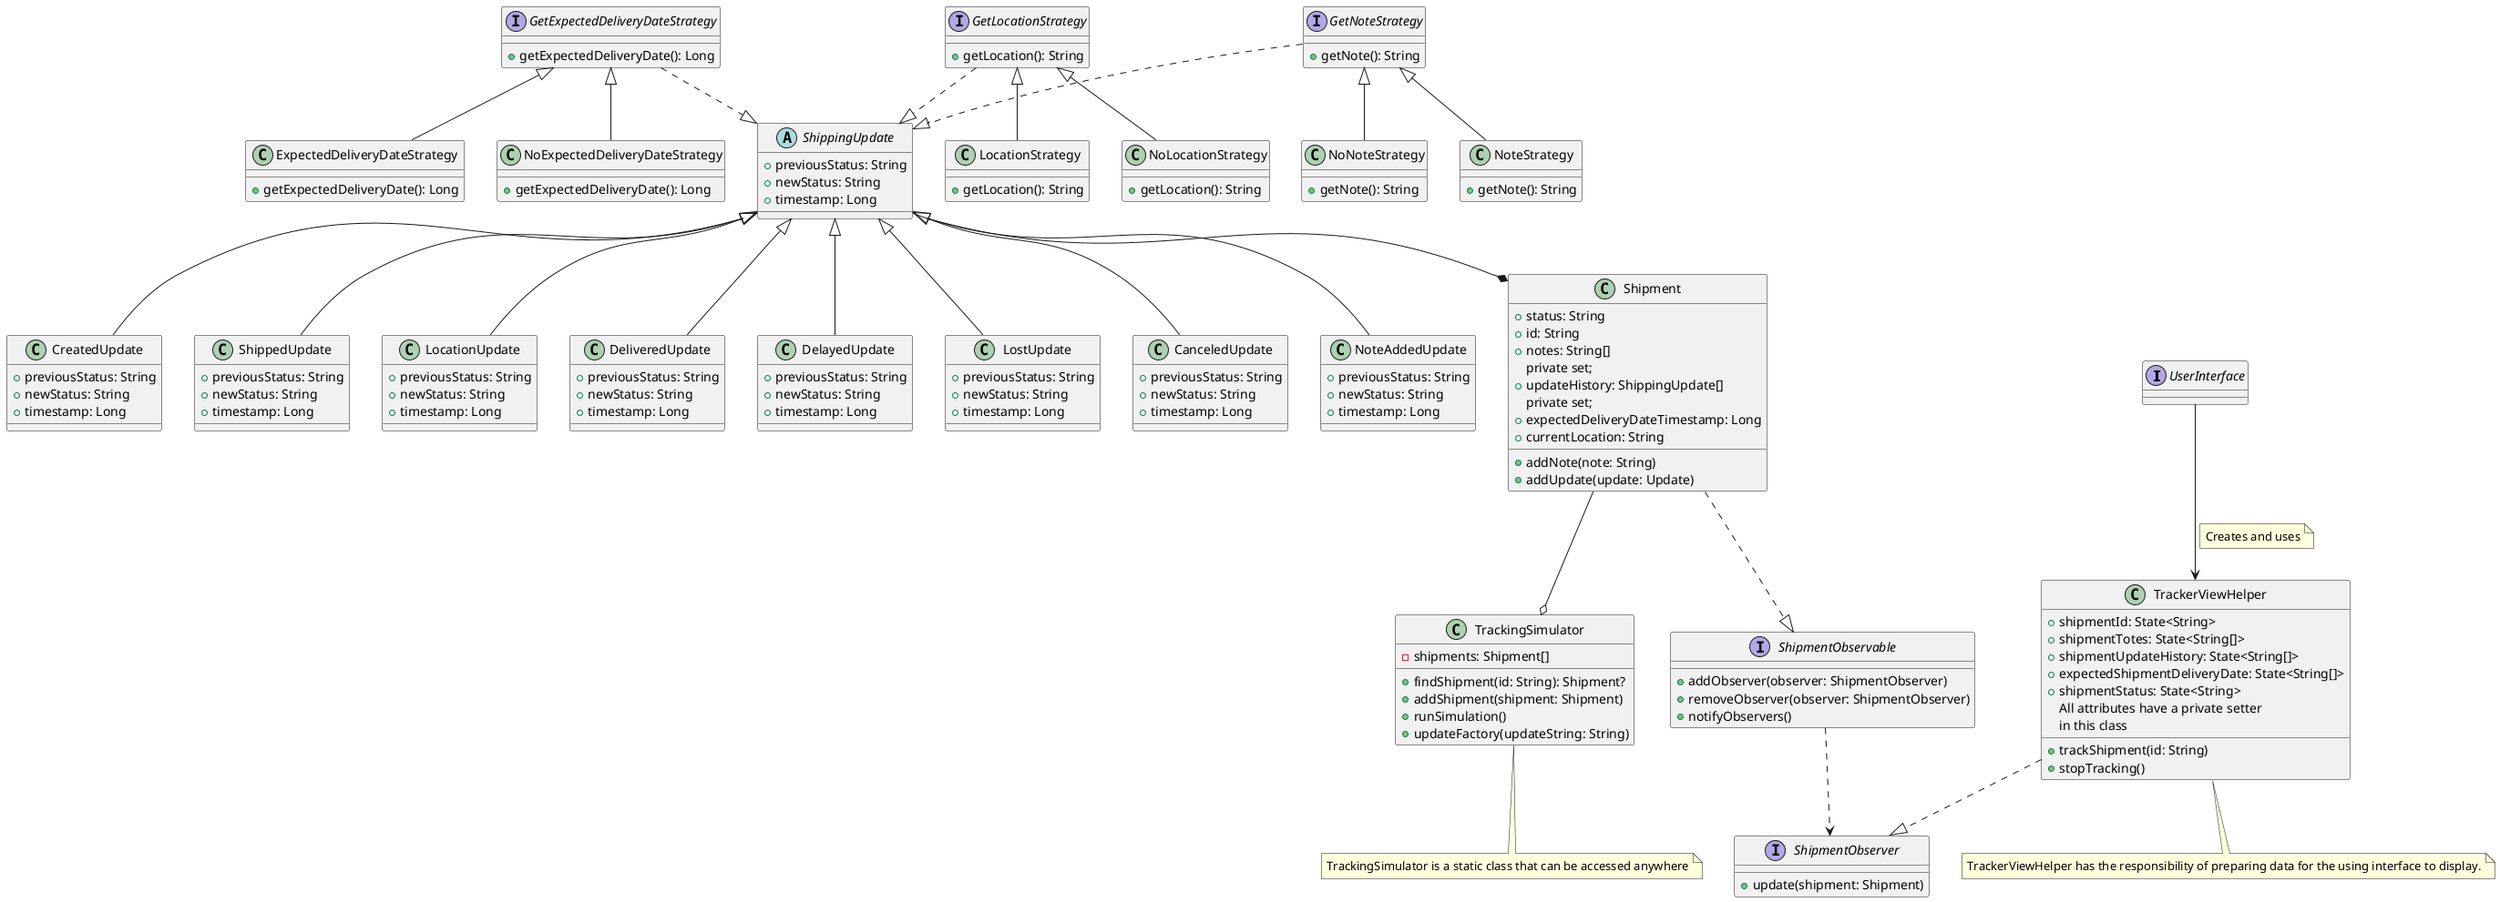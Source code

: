 @startuml "Shipment Tracker"

interface UserInterface

class TrackerViewHelper {
    + shipmentId: State<String>
    + shipmentTotes: State<String[]>
    + shipmentUpdateHistory: State<String[]>
    + expectedShipmentDeliveryDate: State<String[]>
    + shipmentStatus: State<String>
    All attributes have a private setter
    in this class

    + trackShipment(id: String)
    + stopTracking()
}

interface ShipmentObserver {
    + update(shipment: Shipment)
}

interface ShipmentObservable {
    + addObserver(observer: ShipmentObserver)
    + removeObserver(observer: ShipmentObserver)
    + notifyObservers()
}

note "TrackerViewHelper has the responsibility of preparing data for the using interface to display." as viewHelperNote

abstract class ShippingUpdate {
    + previousStatus: String
    + newStatus: String
    + timestamp: Long
}

class CreatedUpdate {
    + previousStatus: String
    + newStatus: String
    + timestamp: Long
}

class ShippedUpdate {
    + previousStatus: String
    + newStatus: String
    + timestamp: Long
}

class LocationUpdate {
    + previousStatus: String
    + newStatus: String
    + timestamp: Long
}

class DeliveredUpdate {
    + previousStatus: String
    + newStatus: String
    + timestamp: Long
}

class DelayedUpdate {
    + previousStatus: String
    + newStatus: String
    + timestamp: Long
}

class LostUpdate {
    + previousStatus: String
    + newStatus: String
    + timestamp: Long
}

class CanceledUpdate {
    + previousStatus: String
    + newStatus: String
    + timestamp: Long
}

class NoteAddedUpdate {
    + previousStatus: String
    + newStatus: String
    + timestamp: Long
}

interface GetNoteStrategy {
    + getNote(): String
}

class NoNoteStrategy {
    + getNote(): String
}

class NoteStrategy {
    + getNote(): String
}

class LocationStrategy {
    + getLocation(): String
}

class NoLocationStrategy {
    + getLocation(): String
}

class ExpectedDeliveryDateStrategy {
    + getExpectedDeliveryDate(): Long
}

class NoExpectedDeliveryDateStrategy {
    + getExpectedDeliveryDate(): Long
}

interface GetLocationStrategy {
    + getLocation(): String
}

interface GetExpectedDeliveryDateStrategy {
    + getExpectedDeliveryDate(): Long
}

class Shipment {
    +status: String
    +id: String
    +notes: String[]
    private set;
    +updateHistory: ShippingUpdate[]
    private set;
    +expectedDeliveryDateTimestamp: Long
    +currentLocation: String
    +addNote(note: String)
    +addUpdate(update: Update)
}

class TrackingSimulator {
    - shipments: Shipment[]
    + findShipment(id: String): Shipment?
    + addShipment(shipment: Shipment)
    + runSimulation()
    + updateFactory(updateString: String)
}

note "TrackingSimulator is a static class that can be accessed anywhere" as tsimnote

ShippingUpdate <|.u. GetNoteStrategy
ShippingUpdate <|.u. GetLocationStrategy
ShippingUpdate <|.u. GetExpectedDeliveryDateStrategy

GetNoteStrategy <|-- NoNoteStrategy
GetNoteStrategy <|-- NoteStrategy
GetLocationStrategy <|-- LocationStrategy
GetLocationStrategy <|-- NoLocationStrategy
GetExpectedDeliveryDateStrategy <|-- ExpectedDeliveryDateStrategy
GetExpectedDeliveryDateStrategy <|-- NoExpectedDeliveryDateStrategy

ShippingUpdate <|-- CreatedUpdate
ShippingUpdate <|-- ShippedUpdate
ShippingUpdate <|-- LocationUpdate
ShippingUpdate <|-- DeliveredUpdate
ShippingUpdate <|-- DelayedUpdate
ShippingUpdate <|-- LostUpdate
ShippingUpdate <|-- CanceledUpdate
ShippingUpdate <|-- NoteAddedUpdate

TrackerViewHelper ..|> ShipmentObserver
ShipmentObservable ..> ShipmentObserver
Shipment ..|> ShipmentObservable
UserInterface --> TrackerViewHelper
note on link: Creates and uses
TrackerViewHelper -- viewHelperNote
TrackingSimulator -- tsimnote

Shipment --o TrackingSimulator
ShippingUpdate --* Shipment

@enduml